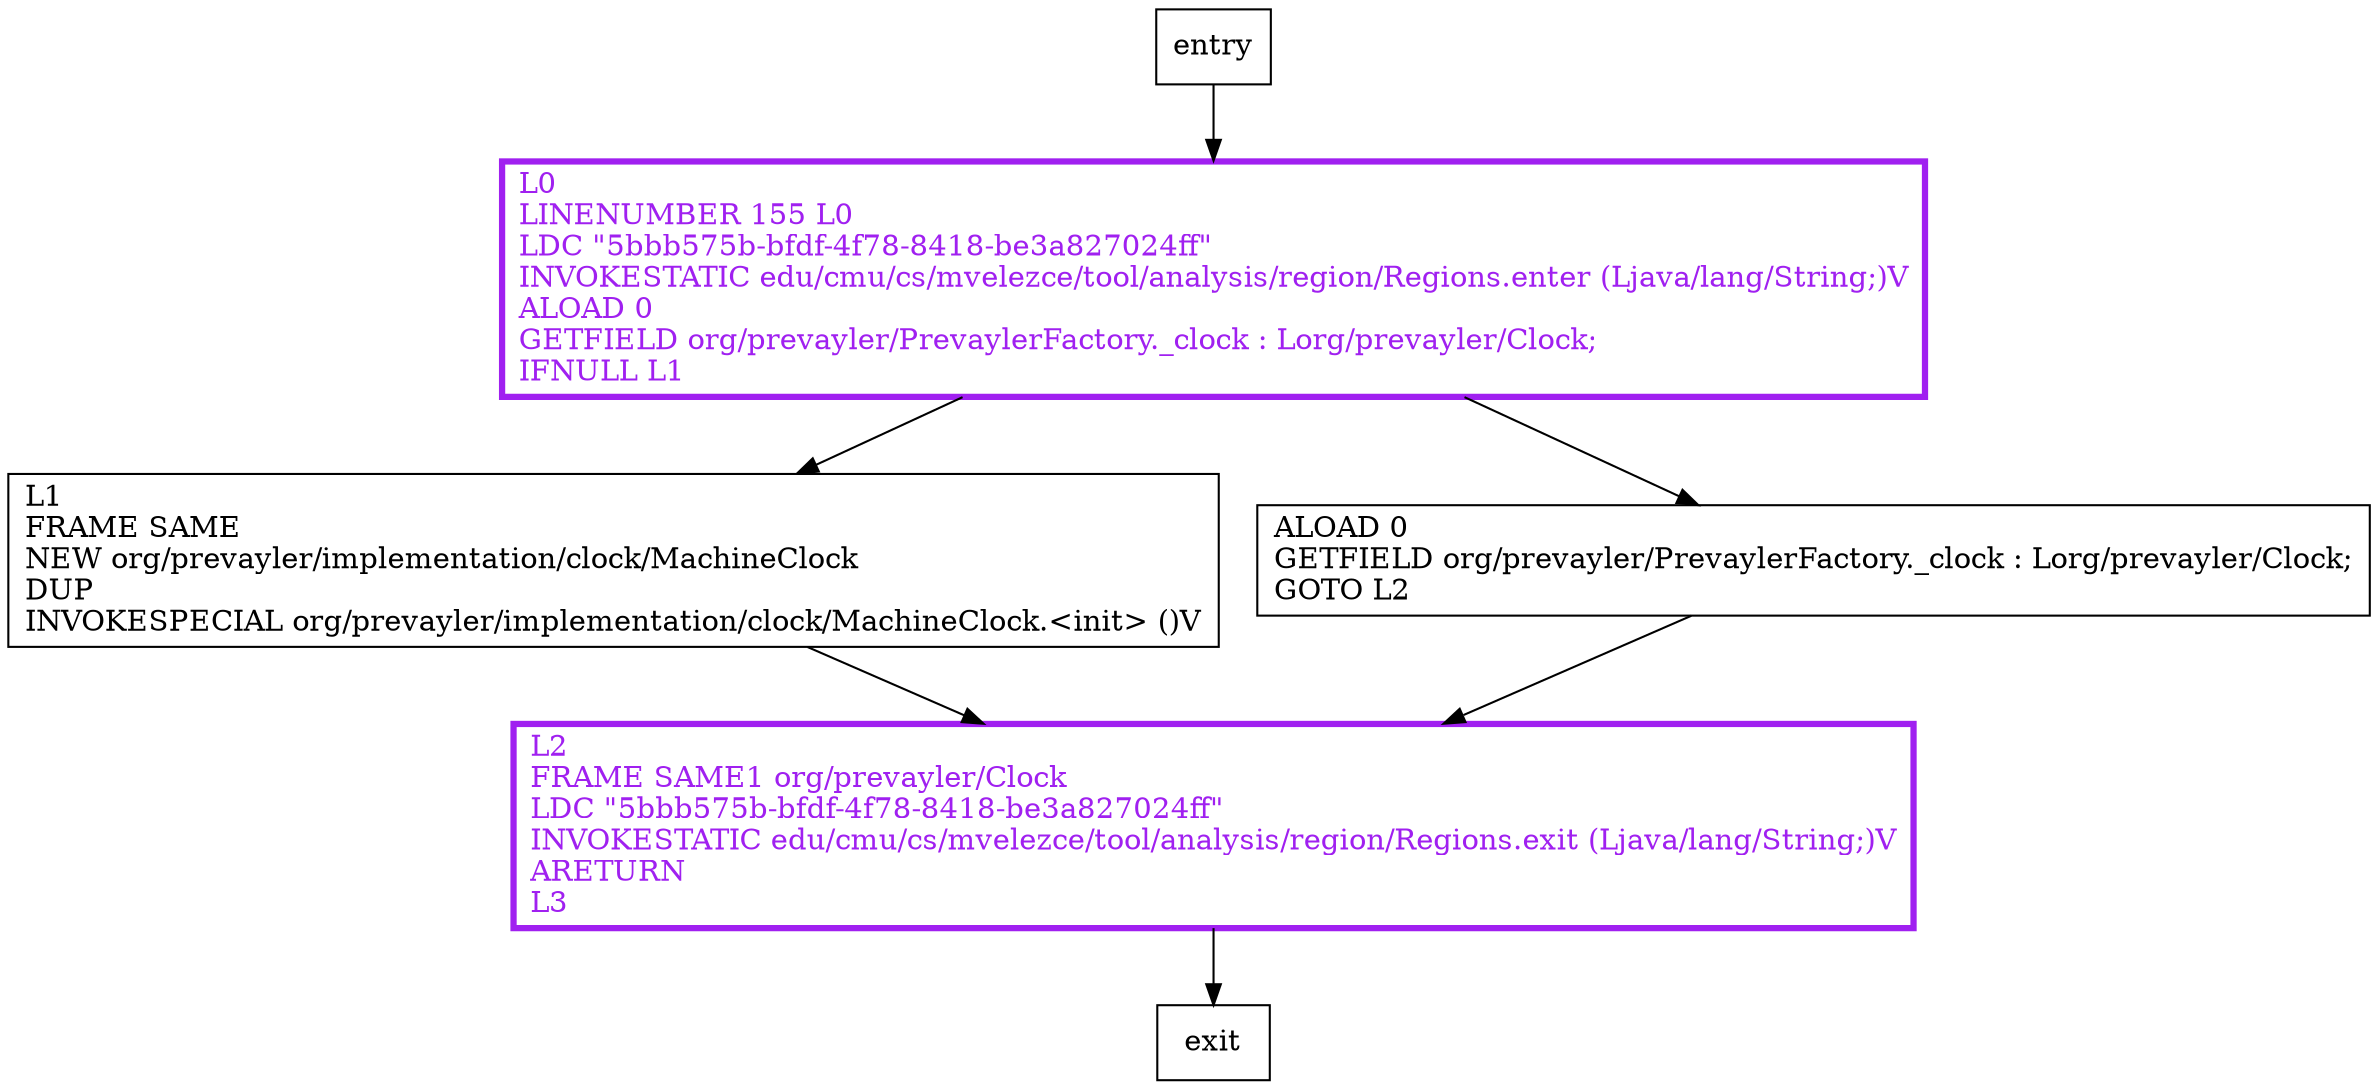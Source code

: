 digraph clock {
node [shape=record];
1237550792 [label="L2\lFRAME SAME1 org/prevayler/Clock\lLDC \"5bbb575b-bfdf-4f78-8418-be3a827024ff\"\lINVOKESTATIC edu/cmu/cs/mvelezce/tool/analysis/region/Regions.exit (Ljava/lang/String;)V\lARETURN\lL3\l"];
6750210 [label="L1\lFRAME SAME\lNEW org/prevayler/implementation/clock/MachineClock\lDUP\lINVOKESPECIAL org/prevayler/implementation/clock/MachineClock.\<init\> ()V\l"];
521081105 [label="ALOAD 0\lGETFIELD org/prevayler/PrevaylerFactory._clock : Lorg/prevayler/Clock;\lGOTO L2\l"];
2005733474 [label="L0\lLINENUMBER 155 L0\lLDC \"5bbb575b-bfdf-4f78-8418-be3a827024ff\"\lINVOKESTATIC edu/cmu/cs/mvelezce/tool/analysis/region/Regions.enter (Ljava/lang/String;)V\lALOAD 0\lGETFIELD org/prevayler/PrevaylerFactory._clock : Lorg/prevayler/Clock;\lIFNULL L1\l"];
entry;
exit;
entry -> 2005733474;
1237550792 -> exit;
6750210 -> 1237550792;
521081105 -> 1237550792;
2005733474 -> 6750210;
2005733474 -> 521081105;
1237550792[fontcolor="purple", penwidth=3, color="purple"];
2005733474[fontcolor="purple", penwidth=3, color="purple"];
}
